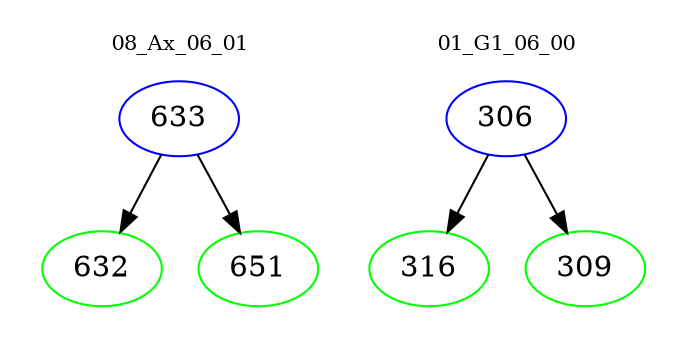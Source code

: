 digraph{
subgraph cluster_0 {
color = white
label = "08_Ax_06_01";
fontsize=10;
T0_633 [label="633", color="blue"]
T0_633 -> T0_632 [color="black"]
T0_632 [label="632", color="green"]
T0_633 -> T0_651 [color="black"]
T0_651 [label="651", color="green"]
}
subgraph cluster_1 {
color = white
label = "01_G1_06_00";
fontsize=10;
T1_306 [label="306", color="blue"]
T1_306 -> T1_316 [color="black"]
T1_316 [label="316", color="green"]
T1_306 -> T1_309 [color="black"]
T1_309 [label="309", color="green"]
}
}
